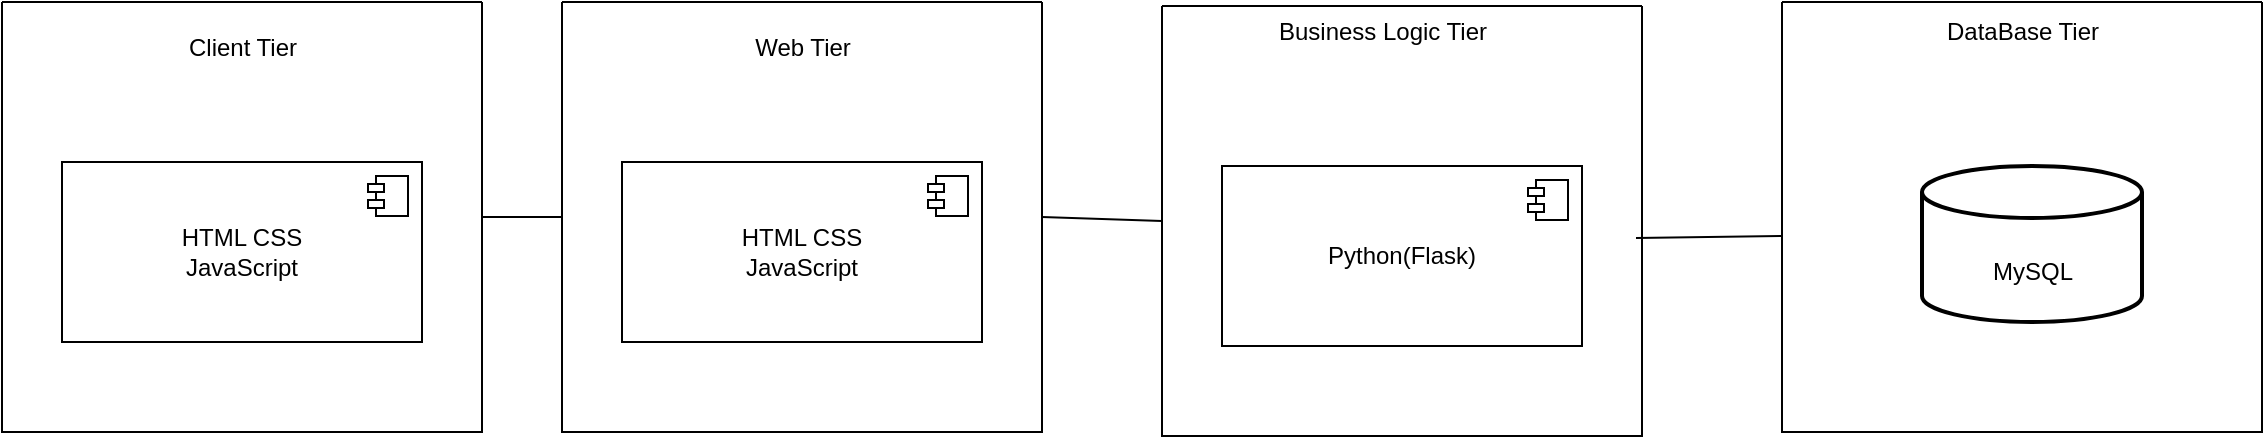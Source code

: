 <mxfile version="21.6.9" type="device">
  <diagram name="Página-1" id="wLi_LV9Frbc9vb42sMzV">
    <mxGraphModel dx="1386" dy="747" grid="1" gridSize="10" guides="1" tooltips="1" connect="1" arrows="1" fold="1" page="1" pageScale="1" pageWidth="827" pageHeight="1169" math="0" shadow="0">
      <root>
        <mxCell id="0" />
        <mxCell id="1" parent="0" />
        <mxCell id="8XDq7-sIb2-V3TYy2qNQ-3" value="" style="swimlane;startSize=0;" vertex="1" parent="1">
          <mxGeometry x="20" y="330" width="240" height="215" as="geometry" />
        </mxCell>
        <mxCell id="8XDq7-sIb2-V3TYy2qNQ-1" value="HTML CSS&lt;br&gt;JavaScript" style="html=1;dropTarget=0;whiteSpace=wrap;" vertex="1" parent="8XDq7-sIb2-V3TYy2qNQ-3">
          <mxGeometry x="30" y="80" width="180" height="90" as="geometry" />
        </mxCell>
        <mxCell id="8XDq7-sIb2-V3TYy2qNQ-2" value="" style="shape=module;jettyWidth=8;jettyHeight=4;" vertex="1" parent="8XDq7-sIb2-V3TYy2qNQ-1">
          <mxGeometry x="1" width="20" height="20" relative="1" as="geometry">
            <mxPoint x="-27" y="7" as="offset" />
          </mxGeometry>
        </mxCell>
        <mxCell id="8XDq7-sIb2-V3TYy2qNQ-4" value="Client Tier" style="text;html=1;align=center;verticalAlign=middle;resizable=0;points=[];autosize=1;strokeColor=none;fillColor=none;" vertex="1" parent="1">
          <mxGeometry x="100" y="338" width="80" height="30" as="geometry" />
        </mxCell>
        <mxCell id="8XDq7-sIb2-V3TYy2qNQ-5" value="" style="swimlane;startSize=0;" vertex="1" parent="1">
          <mxGeometry x="300" y="330" width="240" height="215" as="geometry" />
        </mxCell>
        <mxCell id="8XDq7-sIb2-V3TYy2qNQ-6" value="HTML CSS&lt;br&gt;JavaScript" style="html=1;dropTarget=0;whiteSpace=wrap;" vertex="1" parent="8XDq7-sIb2-V3TYy2qNQ-5">
          <mxGeometry x="30" y="80" width="180" height="90" as="geometry" />
        </mxCell>
        <mxCell id="8XDq7-sIb2-V3TYy2qNQ-7" value="" style="shape=module;jettyWidth=8;jettyHeight=4;" vertex="1" parent="8XDq7-sIb2-V3TYy2qNQ-6">
          <mxGeometry x="1" width="20" height="20" relative="1" as="geometry">
            <mxPoint x="-27" y="7" as="offset" />
          </mxGeometry>
        </mxCell>
        <mxCell id="8XDq7-sIb2-V3TYy2qNQ-8" value="Web Tier" style="text;html=1;align=center;verticalAlign=middle;resizable=0;points=[];autosize=1;strokeColor=none;fillColor=none;" vertex="1" parent="1">
          <mxGeometry x="385" y="338" width="70" height="30" as="geometry" />
        </mxCell>
        <mxCell id="8XDq7-sIb2-V3TYy2qNQ-9" value="" style="swimlane;startSize=0;" vertex="1" parent="1">
          <mxGeometry x="910" y="330" width="240" height="215" as="geometry" />
        </mxCell>
        <mxCell id="8XDq7-sIb2-V3TYy2qNQ-19" value="DataBase Tier" style="text;html=1;align=center;verticalAlign=middle;resizable=0;points=[];autosize=1;strokeColor=none;fillColor=none;" vertex="1" parent="8XDq7-sIb2-V3TYy2qNQ-9">
          <mxGeometry x="70" width="100" height="30" as="geometry" />
        </mxCell>
        <mxCell id="8XDq7-sIb2-V3TYy2qNQ-22" value="" style="strokeWidth=2;html=1;shape=mxgraph.flowchart.database;whiteSpace=wrap;" vertex="1" parent="8XDq7-sIb2-V3TYy2qNQ-9">
          <mxGeometry x="70" y="82" width="110" height="78" as="geometry" />
        </mxCell>
        <mxCell id="8XDq7-sIb2-V3TYy2qNQ-23" value="MySQL" style="text;html=1;align=center;verticalAlign=middle;resizable=0;points=[];autosize=1;strokeColor=none;fillColor=none;" vertex="1" parent="8XDq7-sIb2-V3TYy2qNQ-9">
          <mxGeometry x="95" y="120" width="60" height="30" as="geometry" />
        </mxCell>
        <mxCell id="8XDq7-sIb2-V3TYy2qNQ-12" value="Business Logic Tier" style="text;html=1;align=center;verticalAlign=middle;resizable=0;points=[];autosize=1;strokeColor=none;fillColor=none;" vertex="1" parent="1">
          <mxGeometry x="645" y="330" width="130" height="30" as="geometry" />
        </mxCell>
        <mxCell id="8XDq7-sIb2-V3TYy2qNQ-13" value="" style="endArrow=none;html=1;rounded=0;exitX=1;exitY=0.5;exitDx=0;exitDy=0;entryX=0;entryY=0.5;entryDx=0;entryDy=0;" edge="1" parent="1" source="8XDq7-sIb2-V3TYy2qNQ-3" target="8XDq7-sIb2-V3TYy2qNQ-5">
          <mxGeometry width="50" height="50" relative="1" as="geometry">
            <mxPoint x="600" y="640" as="sourcePoint" />
            <mxPoint x="650" y="590" as="targetPoint" />
          </mxGeometry>
        </mxCell>
        <mxCell id="8XDq7-sIb2-V3TYy2qNQ-15" value="" style="endArrow=none;html=1;rounded=0;entryX=0;entryY=0.5;entryDx=0;entryDy=0;exitX=1;exitY=0.5;exitDx=0;exitDy=0;" edge="1" parent="1" source="8XDq7-sIb2-V3TYy2qNQ-5" target="8XDq7-sIb2-V3TYy2qNQ-16">
          <mxGeometry width="50" height="50" relative="1" as="geometry">
            <mxPoint x="540" y="449" as="sourcePoint" />
            <mxPoint x="580" y="448" as="targetPoint" />
          </mxGeometry>
        </mxCell>
        <mxCell id="8XDq7-sIb2-V3TYy2qNQ-16" value="" style="swimlane;startSize=0;" vertex="1" parent="1">
          <mxGeometry x="600" y="332" width="240" height="215" as="geometry" />
        </mxCell>
        <mxCell id="8XDq7-sIb2-V3TYy2qNQ-17" value="Python(Flask)" style="html=1;dropTarget=0;whiteSpace=wrap;" vertex="1" parent="8XDq7-sIb2-V3TYy2qNQ-16">
          <mxGeometry x="30" y="80" width="180" height="90" as="geometry" />
        </mxCell>
        <mxCell id="8XDq7-sIb2-V3TYy2qNQ-18" value="" style="shape=module;jettyWidth=8;jettyHeight=4;" vertex="1" parent="8XDq7-sIb2-V3TYy2qNQ-17">
          <mxGeometry x="1" width="20" height="20" relative="1" as="geometry">
            <mxPoint x="-27" y="7" as="offset" />
          </mxGeometry>
        </mxCell>
        <mxCell id="8XDq7-sIb2-V3TYy2qNQ-20" value="" style="endArrow=none;html=1;rounded=0;entryX=0;entryY=0.544;entryDx=0;entryDy=0;entryPerimeter=0;" edge="1" parent="1" target="8XDq7-sIb2-V3TYy2qNQ-9">
          <mxGeometry width="50" height="50" relative="1" as="geometry">
            <mxPoint x="837" y="448" as="sourcePoint" />
            <mxPoint x="894" y="447" as="targetPoint" />
          </mxGeometry>
        </mxCell>
      </root>
    </mxGraphModel>
  </diagram>
</mxfile>
